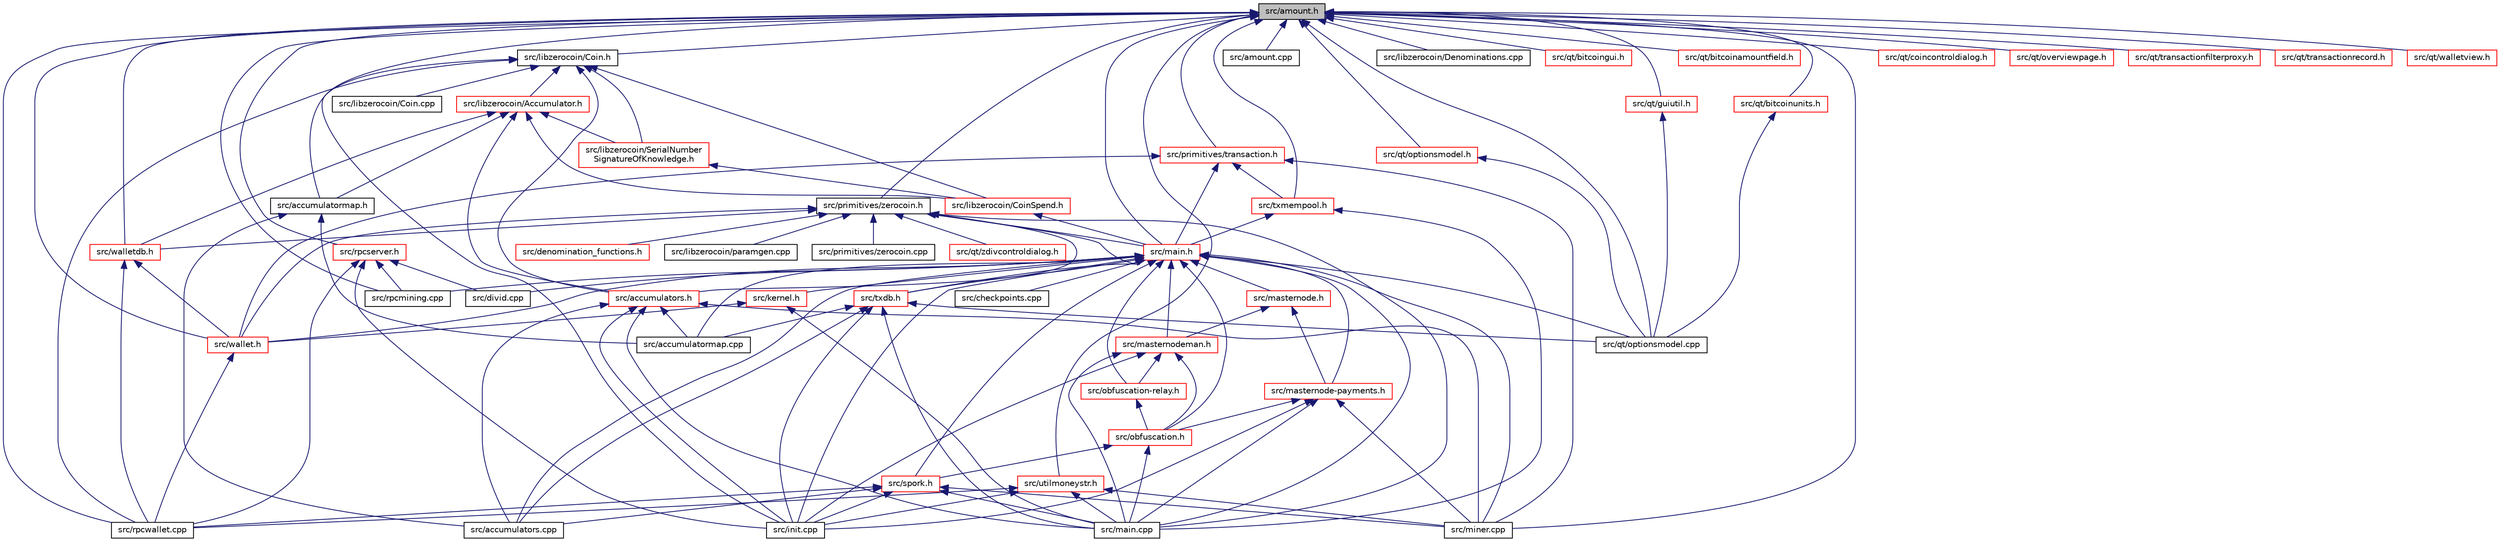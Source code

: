 digraph "src/amount.h"
{
  edge [fontname="Helvetica",fontsize="10",labelfontname="Helvetica",labelfontsize="10"];
  node [fontname="Helvetica",fontsize="10",shape=record];
  Node16 [label="src/amount.h",height=0.2,width=0.4,color="black", fillcolor="grey75", style="filled", fontcolor="black"];
  Node16 -> Node17 [dir="back",color="midnightblue",fontsize="10",style="solid",fontname="Helvetica"];
  Node17 [label="src/libzerocoin/Coin.h",height=0.2,width=0.4,color="black", fillcolor="white", style="filled",URL="$_coin_8h.html",tooltip="PublicCoin and PrivateCoin classes for the Zerocoin library. "];
  Node17 -> Node18 [dir="back",color="midnightblue",fontsize="10",style="solid",fontname="Helvetica"];
  Node18 [label="src/libzerocoin/Accumulator.h",height=0.2,width=0.4,color="red", fillcolor="white", style="filled",URL="$_accumulator_8h.html",tooltip="Accumulator and AccumulatorWitness classes for the Zerocoin library. "];
  Node18 -> Node19 [dir="back",color="midnightblue",fontsize="10",style="solid",fontname="Helvetica"];
  Node19 [label="src/accumulatormap.h",height=0.2,width=0.4,color="black", fillcolor="white", style="filled",URL="$accumulatormap_8h.html"];
  Node19 -> Node20 [dir="back",color="midnightblue",fontsize="10",style="solid",fontname="Helvetica"];
  Node20 [label="src/accumulatormap.cpp",height=0.2,width=0.4,color="black", fillcolor="white", style="filled",URL="$accumulatormap_8cpp.html"];
  Node19 -> Node21 [dir="back",color="midnightblue",fontsize="10",style="solid",fontname="Helvetica"];
  Node21 [label="src/accumulators.cpp",height=0.2,width=0.4,color="black", fillcolor="white", style="filled",URL="$accumulators_8cpp.html"];
  Node18 -> Node22 [dir="back",color="midnightblue",fontsize="10",style="solid",fontname="Helvetica"];
  Node22 [label="src/accumulators.h",height=0.2,width=0.4,color="red", fillcolor="white", style="filled",URL="$accumulators_8h.html"];
  Node22 -> Node20 [dir="back",color="midnightblue",fontsize="10",style="solid",fontname="Helvetica"];
  Node22 -> Node21 [dir="back",color="midnightblue",fontsize="10",style="solid",fontname="Helvetica"];
  Node22 -> Node23 [dir="back",color="midnightblue",fontsize="10",style="solid",fontname="Helvetica"];
  Node23 [label="src/init.cpp",height=0.2,width=0.4,color="black", fillcolor="white", style="filled",URL="$init_8cpp.html"];
  Node22 -> Node24 [dir="back",color="midnightblue",fontsize="10",style="solid",fontname="Helvetica"];
  Node24 [label="src/main.cpp",height=0.2,width=0.4,color="black", fillcolor="white", style="filled",URL="$main_8cpp.html"];
  Node22 -> Node25 [dir="back",color="midnightblue",fontsize="10",style="solid",fontname="Helvetica"];
  Node25 [label="src/miner.cpp",height=0.2,width=0.4,color="black", fillcolor="white", style="filled",URL="$miner_8cpp.html"];
  Node18 -> Node28 [dir="back",color="midnightblue",fontsize="10",style="solid",fontname="Helvetica"];
  Node28 [label="src/libzerocoin/CoinSpend.h",height=0.2,width=0.4,color="red", fillcolor="white", style="filled",URL="$_coin_spend_8h.html",tooltip="CoinSpend class for the Zerocoin library. "];
  Node28 -> Node29 [dir="back",color="midnightblue",fontsize="10",style="solid",fontname="Helvetica"];
  Node29 [label="src/main.h",height=0.2,width=0.4,color="red", fillcolor="white", style="filled",URL="$main_8h.html"];
  Node29 -> Node20 [dir="back",color="midnightblue",fontsize="10",style="solid",fontname="Helvetica"];
  Node29 -> Node30 [dir="back",color="midnightblue",fontsize="10",style="solid",fontname="Helvetica"];
  Node30 [label="src/txdb.h",height=0.2,width=0.4,color="red", fillcolor="white", style="filled",URL="$txdb_8h.html"];
  Node30 -> Node20 [dir="back",color="midnightblue",fontsize="10",style="solid",fontname="Helvetica"];
  Node30 -> Node21 [dir="back",color="midnightblue",fontsize="10",style="solid",fontname="Helvetica"];
  Node30 -> Node23 [dir="back",color="midnightblue",fontsize="10",style="solid",fontname="Helvetica"];
  Node30 -> Node24 [dir="back",color="midnightblue",fontsize="10",style="solid",fontname="Helvetica"];
  Node30 -> Node33 [dir="back",color="midnightblue",fontsize="10",style="solid",fontname="Helvetica"];
  Node33 [label="src/qt/optionsmodel.cpp",height=0.2,width=0.4,color="black", fillcolor="white", style="filled",URL="$optionsmodel_8cpp.html"];
  Node29 -> Node21 [dir="back",color="midnightblue",fontsize="10",style="solid",fontname="Helvetica"];
  Node29 -> Node34 [dir="back",color="midnightblue",fontsize="10",style="solid",fontname="Helvetica"];
  Node34 [label="src/spork.h",height=0.2,width=0.4,color="red", fillcolor="white", style="filled",URL="$spork_8h.html"];
  Node34 -> Node21 [dir="back",color="midnightblue",fontsize="10",style="solid",fontname="Helvetica"];
  Node34 -> Node23 [dir="back",color="midnightblue",fontsize="10",style="solid",fontname="Helvetica"];
  Node34 -> Node24 [dir="back",color="midnightblue",fontsize="10",style="solid",fontname="Helvetica"];
  Node34 -> Node25 [dir="back",color="midnightblue",fontsize="10",style="solid",fontname="Helvetica"];
  Node34 -> Node84 [dir="back",color="midnightblue",fontsize="10",style="solid",fontname="Helvetica"];
  Node84 [label="src/rpcwallet.cpp",height=0.2,width=0.4,color="black", fillcolor="white", style="filled",URL="$rpcwallet_8cpp.html"];
  Node29 -> Node85 [dir="back",color="midnightblue",fontsize="10",style="solid",fontname="Helvetica"];
  Node85 [label="src/obfuscation.h",height=0.2,width=0.4,color="red", fillcolor="white", style="filled",URL="$obfuscation_8h.html"];
  Node85 -> Node34 [dir="back",color="midnightblue",fontsize="10",style="solid",fontname="Helvetica"];
  Node85 -> Node24 [dir="back",color="midnightblue",fontsize="10",style="solid",fontname="Helvetica"];
  Node29 -> Node94 [dir="back",color="midnightblue",fontsize="10",style="solid",fontname="Helvetica"];
  Node94 [label="src/masternode-payments.h",height=0.2,width=0.4,color="red", fillcolor="white", style="filled",URL="$masternode-payments_8h.html"];
  Node94 -> Node85 [dir="back",color="midnightblue",fontsize="10",style="solid",fontname="Helvetica"];
  Node94 -> Node23 [dir="back",color="midnightblue",fontsize="10",style="solid",fontname="Helvetica"];
  Node94 -> Node24 [dir="back",color="midnightblue",fontsize="10",style="solid",fontname="Helvetica"];
  Node94 -> Node25 [dir="back",color="midnightblue",fontsize="10",style="solid",fontname="Helvetica"];
  Node29 -> Node95 [dir="back",color="midnightblue",fontsize="10",style="solid",fontname="Helvetica"];
  Node95 [label="src/masternode.h",height=0.2,width=0.4,color="red", fillcolor="white", style="filled",URL="$masternode_8h.html"];
  Node95 -> Node94 [dir="back",color="midnightblue",fontsize="10",style="solid",fontname="Helvetica"];
  Node95 -> Node96 [dir="back",color="midnightblue",fontsize="10",style="solid",fontname="Helvetica"];
  Node96 [label="src/masternodeman.h",height=0.2,width=0.4,color="red", fillcolor="white", style="filled",URL="$masternodeman_8h.html"];
  Node96 -> Node85 [dir="back",color="midnightblue",fontsize="10",style="solid",fontname="Helvetica"];
  Node96 -> Node87 [dir="back",color="midnightblue",fontsize="10",style="solid",fontname="Helvetica"];
  Node87 [label="src/obfuscation-relay.h",height=0.2,width=0.4,color="red", fillcolor="white", style="filled",URL="$obfuscation-relay_8h.html"];
  Node87 -> Node85 [dir="back",color="midnightblue",fontsize="10",style="solid",fontname="Helvetica"];
  Node96 -> Node23 [dir="back",color="midnightblue",fontsize="10",style="solid",fontname="Helvetica"];
  Node96 -> Node24 [dir="back",color="midnightblue",fontsize="10",style="solid",fontname="Helvetica"];
  Node29 -> Node96 [dir="back",color="midnightblue",fontsize="10",style="solid",fontname="Helvetica"];
  Node29 -> Node103 [dir="back",color="midnightblue",fontsize="10",style="solid",fontname="Helvetica"];
  Node103 [label="src/kernel.h",height=0.2,width=0.4,color="red", fillcolor="white", style="filled",URL="$kernel_8h.html"];
  Node103 -> Node104 [dir="back",color="midnightblue",fontsize="10",style="solid",fontname="Helvetica"];
  Node104 [label="src/wallet.h",height=0.2,width=0.4,color="red", fillcolor="white", style="filled",URL="$wallet_8h.html"];
  Node104 -> Node84 [dir="back",color="midnightblue",fontsize="10",style="solid",fontname="Helvetica"];
  Node103 -> Node24 [dir="back",color="midnightblue",fontsize="10",style="solid",fontname="Helvetica"];
  Node29 -> Node104 [dir="back",color="midnightblue",fontsize="10",style="solid",fontname="Helvetica"];
  Node29 -> Node87 [dir="back",color="midnightblue",fontsize="10",style="solid",fontname="Helvetica"];
  Node29 -> Node108 [dir="back",color="midnightblue",fontsize="10",style="solid",fontname="Helvetica"];
  Node108 [label="src/checkpoints.cpp",height=0.2,width=0.4,color="black", fillcolor="white", style="filled",URL="$checkpoints_8cpp.html"];
  Node29 -> Node109 [dir="back",color="midnightblue",fontsize="10",style="solid",fontname="Helvetica"];
  Node109 [label="src/divid.cpp",height=0.2,width=0.4,color="black", fillcolor="white", style="filled",URL="$divid_8cpp.html"];
  Node29 -> Node23 [dir="back",color="midnightblue",fontsize="10",style="solid",fontname="Helvetica"];
  Node29 -> Node24 [dir="back",color="midnightblue",fontsize="10",style="solid",fontname="Helvetica"];
  Node29 -> Node25 [dir="back",color="midnightblue",fontsize="10",style="solid",fontname="Helvetica"];
  Node29 -> Node33 [dir="back",color="midnightblue",fontsize="10",style="solid",fontname="Helvetica"];
  Node29 -> Node119 [dir="back",color="midnightblue",fontsize="10",style="solid",fontname="Helvetica"];
  Node119 [label="src/rpcmining.cpp",height=0.2,width=0.4,color="black", fillcolor="white", style="filled",URL="$rpcmining_8cpp.html"];
  Node18 -> Node129 [dir="back",color="midnightblue",fontsize="10",style="solid",fontname="Helvetica"];
  Node129 [label="src/libzerocoin/SerialNumber\lSignatureOfKnowledge.h",height=0.2,width=0.4,color="red", fillcolor="white", style="filled",URL="$_serial_number_signature_of_knowledge_8h.html",tooltip="SerialNumberSignatureOfKnowledge class for the Zerocoin library. "];
  Node129 -> Node28 [dir="back",color="midnightblue",fontsize="10",style="solid",fontname="Helvetica"];
  Node18 -> Node131 [dir="back",color="midnightblue",fontsize="10",style="solid",fontname="Helvetica"];
  Node131 [label="src/walletdb.h",height=0.2,width=0.4,color="red", fillcolor="white", style="filled",URL="$walletdb_8h.html"];
  Node131 -> Node104 [dir="back",color="midnightblue",fontsize="10",style="solid",fontname="Helvetica"];
  Node131 -> Node84 [dir="back",color="midnightblue",fontsize="10",style="solid",fontname="Helvetica"];
  Node17 -> Node19 [dir="back",color="midnightblue",fontsize="10",style="solid",fontname="Helvetica"];
  Node17 -> Node22 [dir="back",color="midnightblue",fontsize="10",style="solid",fontname="Helvetica"];
  Node17 -> Node28 [dir="back",color="midnightblue",fontsize="10",style="solid",fontname="Helvetica"];
  Node17 -> Node129 [dir="back",color="midnightblue",fontsize="10",style="solid",fontname="Helvetica"];
  Node17 -> Node133 [dir="back",color="midnightblue",fontsize="10",style="solid",fontname="Helvetica"];
  Node133 [label="src/libzerocoin/Coin.cpp",height=0.2,width=0.4,color="black", fillcolor="white", style="filled",URL="$_coin_8cpp.html",tooltip="PublicCoin and PrivateCoin classes for the Zerocoin library. "];
  Node17 -> Node84 [dir="back",color="midnightblue",fontsize="10",style="solid",fontname="Helvetica"];
  Node16 -> Node134 [dir="back",color="midnightblue",fontsize="10",style="solid",fontname="Helvetica"];
  Node134 [label="src/primitives/zerocoin.h",height=0.2,width=0.4,color="black", fillcolor="white", style="filled",URL="$zerocoin_8h.html",tooltip="Exceptions and constants for Zerocoin. "];
  Node134 -> Node22 [dir="back",color="midnightblue",fontsize="10",style="solid",fontname="Helvetica"];
  Node134 -> Node29 [dir="back",color="midnightblue",fontsize="10",style="solid",fontname="Helvetica"];
  Node134 -> Node30 [dir="back",color="midnightblue",fontsize="10",style="solid",fontname="Helvetica"];
  Node134 -> Node104 [dir="back",color="midnightblue",fontsize="10",style="solid",fontname="Helvetica"];
  Node134 -> Node131 [dir="back",color="midnightblue",fontsize="10",style="solid",fontname="Helvetica"];
  Node134 -> Node135 [dir="back",color="midnightblue",fontsize="10",style="solid",fontname="Helvetica"];
  Node135 [label="src/denomination_functions.h",height=0.2,width=0.4,color="red", fillcolor="white", style="filled",URL="$denomination__functions_8h.html"];
  Node134 -> Node137 [dir="back",color="midnightblue",fontsize="10",style="solid",fontname="Helvetica"];
  Node137 [label="src/libzerocoin/paramgen.cpp",height=0.2,width=0.4,color="black", fillcolor="white", style="filled",URL="$paramgen_8cpp.html",tooltip="Parameter generation utility for Zerocoin. "];
  Node134 -> Node24 [dir="back",color="midnightblue",fontsize="10",style="solid",fontname="Helvetica"];
  Node134 -> Node138 [dir="back",color="midnightblue",fontsize="10",style="solid",fontname="Helvetica"];
  Node138 [label="src/primitives/zerocoin.cpp",height=0.2,width=0.4,color="black", fillcolor="white", style="filled",URL="$zerocoin_8cpp.html"];
  Node134 -> Node139 [dir="back",color="midnightblue",fontsize="10",style="solid",fontname="Helvetica"];
  Node139 [label="src/qt/zdivcontroldialog.h",height=0.2,width=0.4,color="red", fillcolor="white", style="filled",URL="$zdivcontroldialog_8h.html"];
  Node16 -> Node29 [dir="back",color="midnightblue",fontsize="10",style="solid",fontname="Helvetica"];
  Node16 -> Node140 [dir="back",color="midnightblue",fontsize="10",style="solid",fontname="Helvetica"];
  Node140 [label="src/primitives/transaction.h",height=0.2,width=0.4,color="red", fillcolor="white", style="filled",URL="$transaction_8h.html"];
  Node140 -> Node29 [dir="back",color="midnightblue",fontsize="10",style="solid",fontname="Helvetica"];
  Node140 -> Node169 [dir="back",color="midnightblue",fontsize="10",style="solid",fontname="Helvetica"];
  Node169 [label="src/txmempool.h",height=0.2,width=0.4,color="red", fillcolor="white", style="filled",URL="$txmempool_8h.html"];
  Node169 -> Node29 [dir="back",color="midnightblue",fontsize="10",style="solid",fontname="Helvetica"];
  Node169 -> Node24 [dir="back",color="midnightblue",fontsize="10",style="solid",fontname="Helvetica"];
  Node140 -> Node104 [dir="back",color="midnightblue",fontsize="10",style="solid",fontname="Helvetica"];
  Node140 -> Node25 [dir="back",color="midnightblue",fontsize="10",style="solid",fontname="Helvetica"];
  Node16 -> Node169 [dir="back",color="midnightblue",fontsize="10",style="solid",fontname="Helvetica"];
  Node16 -> Node104 [dir="back",color="midnightblue",fontsize="10",style="solid",fontname="Helvetica"];
  Node16 -> Node131 [dir="back",color="midnightblue",fontsize="10",style="solid",fontname="Helvetica"];
  Node16 -> Node189 [dir="back",color="midnightblue",fontsize="10",style="solid",fontname="Helvetica"];
  Node189 [label="src/amount.cpp",height=0.2,width=0.4,color="black", fillcolor="white", style="filled",URL="$amount_8cpp.html"];
  Node16 -> Node190 [dir="back",color="midnightblue",fontsize="10",style="solid",fontname="Helvetica"];
  Node190 [label="src/utilmoneystr.h",height=0.2,width=0.4,color="red", fillcolor="white", style="filled",URL="$utilmoneystr_8h.html"];
  Node190 -> Node23 [dir="back",color="midnightblue",fontsize="10",style="solid",fontname="Helvetica"];
  Node190 -> Node24 [dir="back",color="midnightblue",fontsize="10",style="solid",fontname="Helvetica"];
  Node190 -> Node25 [dir="back",color="midnightblue",fontsize="10",style="solid",fontname="Helvetica"];
  Node190 -> Node84 [dir="back",color="midnightblue",fontsize="10",style="solid",fontname="Helvetica"];
  Node16 -> Node191 [dir="back",color="midnightblue",fontsize="10",style="solid",fontname="Helvetica"];
  Node191 [label="src/rpcserver.h",height=0.2,width=0.4,color="red", fillcolor="white", style="filled",URL="$rpcserver_8h.html"];
  Node191 -> Node109 [dir="back",color="midnightblue",fontsize="10",style="solid",fontname="Helvetica"];
  Node191 -> Node23 [dir="back",color="midnightblue",fontsize="10",style="solid",fontname="Helvetica"];
  Node191 -> Node119 [dir="back",color="midnightblue",fontsize="10",style="solid",fontname="Helvetica"];
  Node191 -> Node84 [dir="back",color="midnightblue",fontsize="10",style="solid",fontname="Helvetica"];
  Node16 -> Node23 [dir="back",color="midnightblue",fontsize="10",style="solid",fontname="Helvetica"];
  Node16 -> Node192 [dir="back",color="midnightblue",fontsize="10",style="solid",fontname="Helvetica"];
  Node192 [label="src/libzerocoin/Denominations.cpp",height=0.2,width=0.4,color="black", fillcolor="white", style="filled",URL="$_denominations_8cpp.html",tooltip="Functions for converting to/from Zerocoin Denominations to other values library. "];
  Node16 -> Node25 [dir="back",color="midnightblue",fontsize="10",style="solid",fontname="Helvetica"];
  Node16 -> Node193 [dir="back",color="midnightblue",fontsize="10",style="solid",fontname="Helvetica"];
  Node193 [label="src/qt/bitcoingui.h",height=0.2,width=0.4,color="red", fillcolor="white", style="filled",URL="$bitcoingui_8h.html"];
  Node16 -> Node196 [dir="back",color="midnightblue",fontsize="10",style="solid",fontname="Helvetica"];
  Node196 [label="src/qt/guiutil.h",height=0.2,width=0.4,color="red", fillcolor="white", style="filled",URL="$guiutil_8h.html"];
  Node196 -> Node33 [dir="back",color="midnightblue",fontsize="10",style="solid",fontname="Helvetica"];
  Node16 -> Node203 [dir="back",color="midnightblue",fontsize="10",style="solid",fontname="Helvetica"];
  Node203 [label="src/qt/bitcoinamountfield.h",height=0.2,width=0.4,color="red", fillcolor="white", style="filled",URL="$bitcoinamountfield_8h.html"];
  Node16 -> Node205 [dir="back",color="midnightblue",fontsize="10",style="solid",fontname="Helvetica"];
  Node205 [label="src/qt/bitcoinunits.h",height=0.2,width=0.4,color="red", fillcolor="white", style="filled",URL="$bitcoinunits_8h.html"];
  Node205 -> Node33 [dir="back",color="midnightblue",fontsize="10",style="solid",fontname="Helvetica"];
  Node16 -> Node208 [dir="back",color="midnightblue",fontsize="10",style="solid",fontname="Helvetica"];
  Node208 [label="src/qt/optionsmodel.h",height=0.2,width=0.4,color="red", fillcolor="white", style="filled",URL="$optionsmodel_8h.html"];
  Node208 -> Node33 [dir="back",color="midnightblue",fontsize="10",style="solid",fontname="Helvetica"];
  Node16 -> Node209 [dir="back",color="midnightblue",fontsize="10",style="solid",fontname="Helvetica"];
  Node209 [label="src/qt/coincontroldialog.h",height=0.2,width=0.4,color="red", fillcolor="white", style="filled",URL="$coincontroldialog_8h.html"];
  Node16 -> Node33 [dir="back",color="midnightblue",fontsize="10",style="solid",fontname="Helvetica"];
  Node16 -> Node211 [dir="back",color="midnightblue",fontsize="10",style="solid",fontname="Helvetica"];
  Node211 [label="src/qt/overviewpage.h",height=0.2,width=0.4,color="red", fillcolor="white", style="filled",URL="$overviewpage_8h.html"];
  Node16 -> Node212 [dir="back",color="midnightblue",fontsize="10",style="solid",fontname="Helvetica"];
  Node212 [label="src/qt/transactionfilterproxy.h",height=0.2,width=0.4,color="red", fillcolor="white", style="filled",URL="$transactionfilterproxy_8h.html"];
  Node16 -> Node213 [dir="back",color="midnightblue",fontsize="10",style="solid",fontname="Helvetica"];
  Node213 [label="src/qt/transactionrecord.h",height=0.2,width=0.4,color="red", fillcolor="white", style="filled",URL="$transactionrecord_8h.html"];
  Node16 -> Node101 [dir="back",color="midnightblue",fontsize="10",style="solid",fontname="Helvetica"];
  Node101 [label="src/qt/walletview.h",height=0.2,width=0.4,color="red", fillcolor="white", style="filled",URL="$walletview_8h.html"];
  Node16 -> Node119 [dir="back",color="midnightblue",fontsize="10",style="solid",fontname="Helvetica"];
  Node16 -> Node84 [dir="back",color="midnightblue",fontsize="10",style="solid",fontname="Helvetica"];
}
